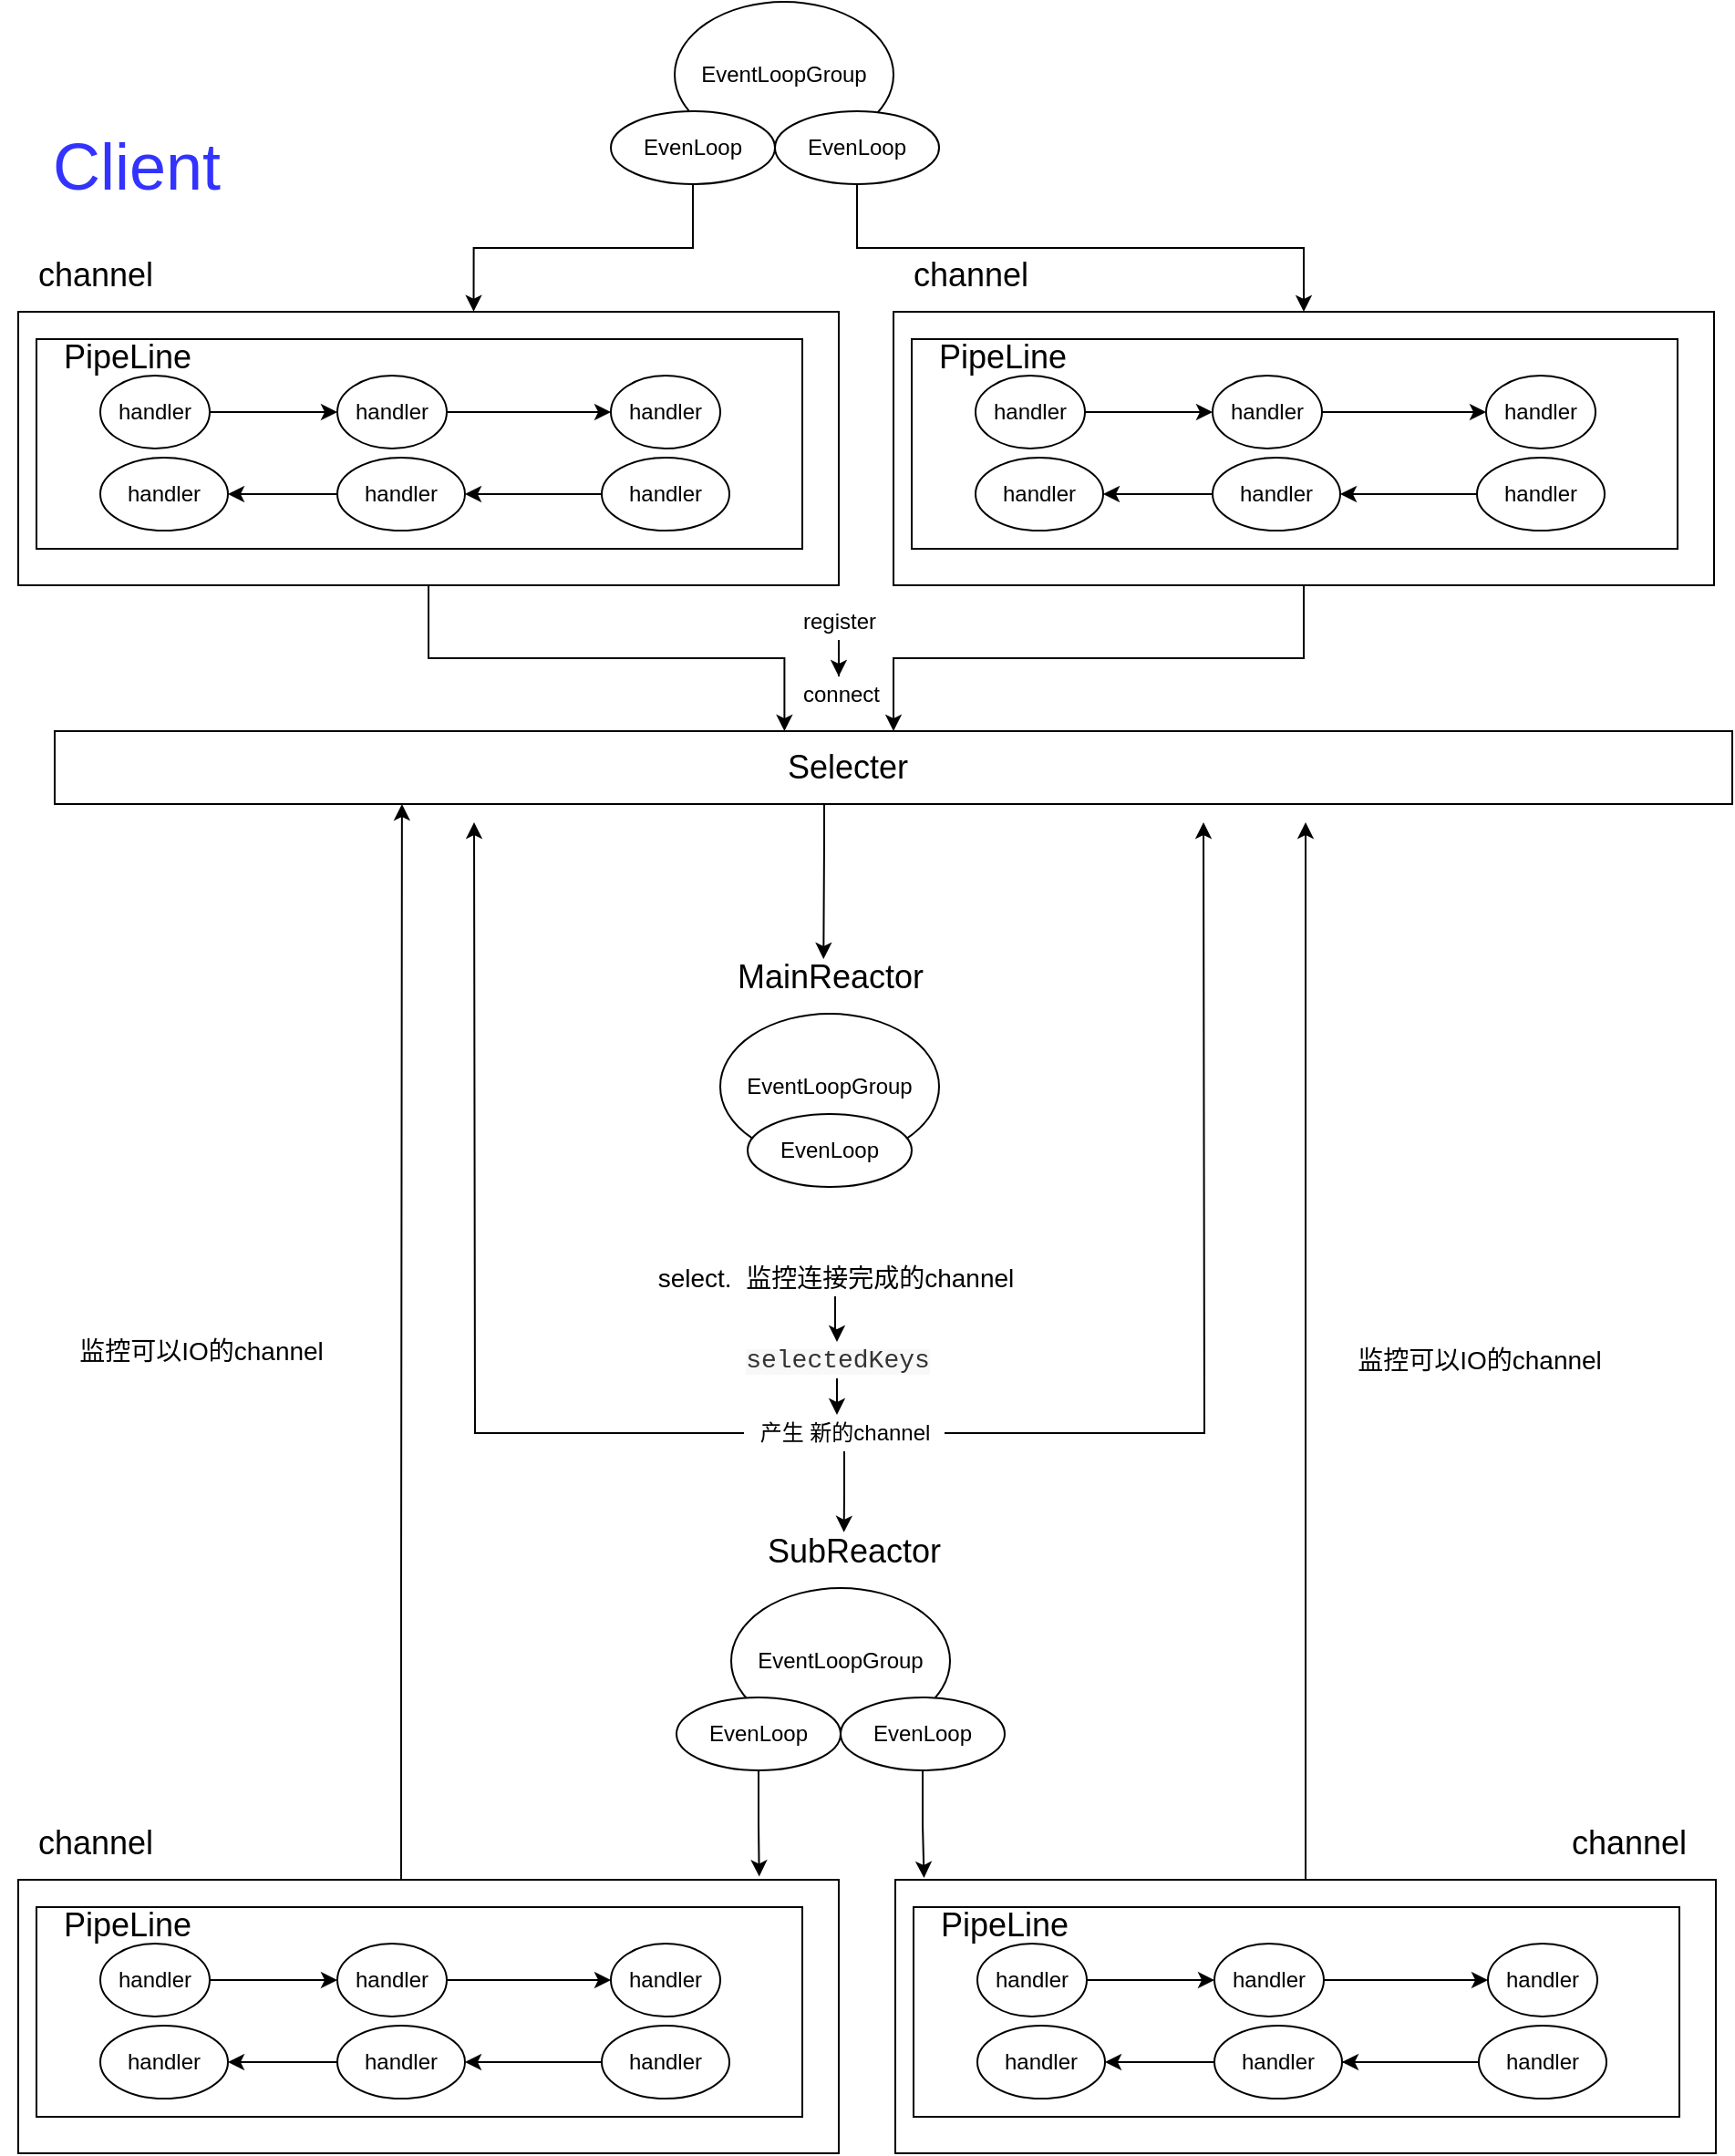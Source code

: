 <mxfile version="14.7.2" type="github">
  <diagram id="6MzOuc9nKu9rWjtDpI3t" name="Page-1">
    <mxGraphModel dx="1305" dy="825" grid="1" gridSize="10" guides="1" tooltips="1" connect="1" arrows="1" fold="1" page="1" pageScale="1" pageWidth="827" pageHeight="1169" math="0" shadow="0">
      <root>
        <mxCell id="0" />
        <mxCell id="1" parent="0" />
        <mxCell id="I30aSDcxchosgeWx6I__-58" style="edgeStyle=orthogonalEdgeStyle;rounded=0;orthogonalLoop=1;jettySize=auto;html=1;entryX=0.435;entryY=0;entryDx=0;entryDy=0;entryPerimeter=0;" parent="1" source="I30aSDcxchosgeWx6I__-1" target="I30aSDcxchosgeWx6I__-42" edge="1">
          <mxGeometry relative="1" as="geometry" />
        </mxCell>
        <mxCell id="I30aSDcxchosgeWx6I__-1" value="" style="rounded=0;whiteSpace=wrap;html=1;" parent="1" vertex="1">
          <mxGeometry x="30" y="200" width="450" height="150" as="geometry" />
        </mxCell>
        <mxCell id="I30aSDcxchosgeWx6I__-2" value="&lt;p&gt;&lt;font style=&quot;font-size: 36px&quot; color=&quot;#3333ff&quot;&gt;Client&lt;/font&gt;&lt;/p&gt;" style="text;html=1;strokeColor=none;fillColor=none;align=center;verticalAlign=middle;whiteSpace=wrap;rounded=0;" parent="1" vertex="1">
          <mxGeometry x="20" y="100" width="150" height="40" as="geometry" />
        </mxCell>
        <mxCell id="I30aSDcxchosgeWx6I__-3" value="&lt;font style=&quot;font-size: 18px&quot;&gt;channel&amp;nbsp;&lt;/font&gt;" style="text;html=1;strokeColor=none;fillColor=none;align=center;verticalAlign=middle;whiteSpace=wrap;rounded=0;" parent="1" vertex="1">
          <mxGeometry x="30" y="170" width="90" height="20" as="geometry" />
        </mxCell>
        <mxCell id="I30aSDcxchosgeWx6I__-4" value="" style="rounded=0;whiteSpace=wrap;html=1;" parent="1" vertex="1">
          <mxGeometry x="40" y="215" width="420" height="115" as="geometry" />
        </mxCell>
        <mxCell id="I30aSDcxchosgeWx6I__-5" value="EventLoopGroup" style="ellipse;whiteSpace=wrap;html=1;" parent="1" vertex="1">
          <mxGeometry x="390" y="30" width="120" height="80" as="geometry" />
        </mxCell>
        <mxCell id="I30aSDcxchosgeWx6I__-6" value="&lt;font style=&quot;font-size: 18px&quot;&gt;PipeLine&lt;/font&gt;" style="text;html=1;strokeColor=none;fillColor=none;align=center;verticalAlign=middle;whiteSpace=wrap;rounded=0;" parent="1" vertex="1">
          <mxGeometry x="70" y="215" width="40" height="20" as="geometry" />
        </mxCell>
        <mxCell id="I30aSDcxchosgeWx6I__-10" value="" style="edgeStyle=orthogonalEdgeStyle;rounded=0;orthogonalLoop=1;jettySize=auto;html=1;" parent="1" source="I30aSDcxchosgeWx6I__-8" target="I30aSDcxchosgeWx6I__-9" edge="1">
          <mxGeometry relative="1" as="geometry" />
        </mxCell>
        <mxCell id="I30aSDcxchosgeWx6I__-8" value="handler" style="ellipse;whiteSpace=wrap;html=1;" parent="1" vertex="1">
          <mxGeometry x="75" y="235" width="60" height="40" as="geometry" />
        </mxCell>
        <mxCell id="I30aSDcxchosgeWx6I__-12" value="" style="edgeStyle=orthogonalEdgeStyle;rounded=0;orthogonalLoop=1;jettySize=auto;html=1;" parent="1" source="I30aSDcxchosgeWx6I__-9" target="I30aSDcxchosgeWx6I__-11" edge="1">
          <mxGeometry relative="1" as="geometry" />
        </mxCell>
        <mxCell id="I30aSDcxchosgeWx6I__-9" value="&lt;span&gt;handler&lt;/span&gt;" style="ellipse;whiteSpace=wrap;html=1;" parent="1" vertex="1">
          <mxGeometry x="205" y="235" width="60" height="40" as="geometry" />
        </mxCell>
        <mxCell id="I30aSDcxchosgeWx6I__-11" value="&lt;span&gt;handler&lt;/span&gt;" style="ellipse;whiteSpace=wrap;html=1;" parent="1" vertex="1">
          <mxGeometry x="355" y="235" width="60" height="40" as="geometry" />
        </mxCell>
        <mxCell id="I30aSDcxchosgeWx6I__-112" value="" style="edgeStyle=orthogonalEdgeStyle;rounded=0;orthogonalLoop=1;jettySize=auto;html=1;" parent="1" source="I30aSDcxchosgeWx6I__-13" target="I30aSDcxchosgeWx6I__-17" edge="1">
          <mxGeometry relative="1" as="geometry" />
        </mxCell>
        <mxCell id="I30aSDcxchosgeWx6I__-13" value="&lt;span&gt;handler&lt;/span&gt;" style="ellipse;whiteSpace=wrap;html=1;" parent="1" vertex="1">
          <mxGeometry x="350" y="280" width="70" height="40" as="geometry" />
        </mxCell>
        <mxCell id="I30aSDcxchosgeWx6I__-20" value="" style="edgeStyle=orthogonalEdgeStyle;rounded=0;orthogonalLoop=1;jettySize=auto;html=1;" parent="1" source="I30aSDcxchosgeWx6I__-17" target="I30aSDcxchosgeWx6I__-18" edge="1">
          <mxGeometry relative="1" as="geometry" />
        </mxCell>
        <mxCell id="I30aSDcxchosgeWx6I__-17" value="&lt;span&gt;handler&lt;/span&gt;" style="ellipse;whiteSpace=wrap;html=1;" parent="1" vertex="1">
          <mxGeometry x="205" y="280" width="70" height="40" as="geometry" />
        </mxCell>
        <mxCell id="I30aSDcxchosgeWx6I__-18" value="&lt;span&gt;handler&lt;/span&gt;" style="ellipse;whiteSpace=wrap;html=1;" parent="1" vertex="1">
          <mxGeometry x="75" y="280" width="70" height="40" as="geometry" />
        </mxCell>
        <mxCell id="I30aSDcxchosgeWx6I__-59" style="edgeStyle=orthogonalEdgeStyle;rounded=0;orthogonalLoop=1;jettySize=auto;html=1;" parent="1" source="I30aSDcxchosgeWx6I__-22" target="I30aSDcxchosgeWx6I__-42" edge="1">
          <mxGeometry relative="1" as="geometry" />
        </mxCell>
        <mxCell id="I30aSDcxchosgeWx6I__-22" value="" style="rounded=0;whiteSpace=wrap;html=1;" parent="1" vertex="1">
          <mxGeometry x="510" y="200" width="450" height="150" as="geometry" />
        </mxCell>
        <mxCell id="I30aSDcxchosgeWx6I__-23" value="&lt;font style=&quot;font-size: 18px&quot;&gt;channel&amp;nbsp;&lt;/font&gt;" style="text;html=1;strokeColor=none;fillColor=none;align=center;verticalAlign=middle;whiteSpace=wrap;rounded=0;" parent="1" vertex="1">
          <mxGeometry x="510" y="170" width="90" height="20" as="geometry" />
        </mxCell>
        <mxCell id="I30aSDcxchosgeWx6I__-24" value="" style="rounded=0;whiteSpace=wrap;html=1;" parent="1" vertex="1">
          <mxGeometry x="520" y="215" width="420" height="115" as="geometry" />
        </mxCell>
        <mxCell id="I30aSDcxchosgeWx6I__-25" value="&lt;font style=&quot;font-size: 18px&quot;&gt;PipeLine&lt;/font&gt;" style="text;html=1;strokeColor=none;fillColor=none;align=center;verticalAlign=middle;whiteSpace=wrap;rounded=0;" parent="1" vertex="1">
          <mxGeometry x="550" y="215" width="40" height="20" as="geometry" />
        </mxCell>
        <mxCell id="I30aSDcxchosgeWx6I__-26" value="" style="edgeStyle=orthogonalEdgeStyle;rounded=0;orthogonalLoop=1;jettySize=auto;html=1;" parent="1" source="I30aSDcxchosgeWx6I__-27" target="I30aSDcxchosgeWx6I__-29" edge="1">
          <mxGeometry relative="1" as="geometry" />
        </mxCell>
        <mxCell id="I30aSDcxchosgeWx6I__-27" value="handler" style="ellipse;whiteSpace=wrap;html=1;" parent="1" vertex="1">
          <mxGeometry x="555" y="235" width="60" height="40" as="geometry" />
        </mxCell>
        <mxCell id="I30aSDcxchosgeWx6I__-28" value="" style="edgeStyle=orthogonalEdgeStyle;rounded=0;orthogonalLoop=1;jettySize=auto;html=1;" parent="1" source="I30aSDcxchosgeWx6I__-29" target="I30aSDcxchosgeWx6I__-30" edge="1">
          <mxGeometry relative="1" as="geometry" />
        </mxCell>
        <mxCell id="I30aSDcxchosgeWx6I__-29" value="&lt;span&gt;handler&lt;/span&gt;" style="ellipse;whiteSpace=wrap;html=1;" parent="1" vertex="1">
          <mxGeometry x="685" y="235" width="60" height="40" as="geometry" />
        </mxCell>
        <mxCell id="I30aSDcxchosgeWx6I__-30" value="&lt;span&gt;handler&lt;/span&gt;" style="ellipse;whiteSpace=wrap;html=1;" parent="1" vertex="1">
          <mxGeometry x="835" y="235" width="60" height="40" as="geometry" />
        </mxCell>
        <mxCell id="I30aSDcxchosgeWx6I__-114" value="" style="edgeStyle=orthogonalEdgeStyle;rounded=0;orthogonalLoop=1;jettySize=auto;html=1;" parent="1" source="I30aSDcxchosgeWx6I__-32" target="I30aSDcxchosgeWx6I__-34" edge="1">
          <mxGeometry relative="1" as="geometry" />
        </mxCell>
        <mxCell id="I30aSDcxchosgeWx6I__-32" value="&lt;span&gt;handler&lt;/span&gt;" style="ellipse;whiteSpace=wrap;html=1;" parent="1" vertex="1">
          <mxGeometry x="830" y="280" width="70" height="40" as="geometry" />
        </mxCell>
        <mxCell id="I30aSDcxchosgeWx6I__-33" value="" style="edgeStyle=orthogonalEdgeStyle;rounded=0;orthogonalLoop=1;jettySize=auto;html=1;" parent="1" source="I30aSDcxchosgeWx6I__-34" target="I30aSDcxchosgeWx6I__-35" edge="1">
          <mxGeometry relative="1" as="geometry" />
        </mxCell>
        <mxCell id="I30aSDcxchosgeWx6I__-34" value="&lt;span&gt;handler&lt;/span&gt;" style="ellipse;whiteSpace=wrap;html=1;" parent="1" vertex="1">
          <mxGeometry x="685" y="280" width="70" height="40" as="geometry" />
        </mxCell>
        <mxCell id="I30aSDcxchosgeWx6I__-35" value="&lt;span&gt;handler&lt;/span&gt;" style="ellipse;whiteSpace=wrap;html=1;" parent="1" vertex="1">
          <mxGeometry x="555" y="280" width="70" height="40" as="geometry" />
        </mxCell>
        <mxCell id="I30aSDcxchosgeWx6I__-38" style="edgeStyle=orthogonalEdgeStyle;rounded=0;orthogonalLoop=1;jettySize=auto;html=1;entryX=0.555;entryY=-0.001;entryDx=0;entryDy=0;entryPerimeter=0;" parent="1" source="I30aSDcxchosgeWx6I__-36" target="I30aSDcxchosgeWx6I__-1" edge="1">
          <mxGeometry relative="1" as="geometry">
            <mxPoint x="280" y="190" as="targetPoint" />
          </mxGeometry>
        </mxCell>
        <mxCell id="I30aSDcxchosgeWx6I__-36" value="&lt;span&gt;EvenLoop&lt;/span&gt;" style="ellipse;whiteSpace=wrap;html=1;" parent="1" vertex="1">
          <mxGeometry x="355" y="90" width="90" height="40" as="geometry" />
        </mxCell>
        <mxCell id="I30aSDcxchosgeWx6I__-41" style="edgeStyle=orthogonalEdgeStyle;rounded=0;orthogonalLoop=1;jettySize=auto;html=1;entryX=0.5;entryY=0;entryDx=0;entryDy=0;" parent="1" source="I30aSDcxchosgeWx6I__-37" target="I30aSDcxchosgeWx6I__-22" edge="1">
          <mxGeometry relative="1" as="geometry" />
        </mxCell>
        <mxCell id="I30aSDcxchosgeWx6I__-37" value="EvenLoop" style="ellipse;whiteSpace=wrap;html=1;" parent="1" vertex="1">
          <mxGeometry x="445" y="90" width="90" height="40" as="geometry" />
        </mxCell>
        <mxCell id="I30aSDcxchosgeWx6I__-62" style="edgeStyle=orthogonalEdgeStyle;rounded=0;orthogonalLoop=1;jettySize=auto;html=1;entryX=0.472;entryY=0;entryDx=0;entryDy=0;entryPerimeter=0;" parent="1" source="I30aSDcxchosgeWx6I__-42" target="I30aSDcxchosgeWx6I__-54" edge="1">
          <mxGeometry relative="1" as="geometry">
            <Array as="points">
              <mxPoint x="472" y="490" />
              <mxPoint x="472" y="490" />
            </Array>
          </mxGeometry>
        </mxCell>
        <mxCell id="I30aSDcxchosgeWx6I__-42" value="&lt;font style=&quot;font-size: 18px&quot;&gt;Selecter&amp;nbsp; &amp;nbsp; &amp;nbsp; &amp;nbsp; &amp;nbsp;&amp;nbsp;&lt;/font&gt;" style="rounded=0;whiteSpace=wrap;html=1;align=center;" parent="1" vertex="1">
          <mxGeometry x="50" y="430" width="920" height="40" as="geometry" />
        </mxCell>
        <mxCell id="I30aSDcxchosgeWx6I__-45" value="EventLoopGroup" style="ellipse;whiteSpace=wrap;html=1;" parent="1" vertex="1">
          <mxGeometry x="415" y="585" width="120" height="80" as="geometry" />
        </mxCell>
        <mxCell id="I30aSDcxchosgeWx6I__-47" value="EvenLoop" style="ellipse;whiteSpace=wrap;html=1;" parent="1" vertex="1">
          <mxGeometry x="430" y="640" width="90" height="40" as="geometry" />
        </mxCell>
        <mxCell id="I30aSDcxchosgeWx6I__-51" value="EventLoopGroup" style="ellipse;whiteSpace=wrap;html=1;" parent="1" vertex="1">
          <mxGeometry x="421" y="900" width="120" height="80" as="geometry" />
        </mxCell>
        <mxCell id="I30aSDcxchosgeWx6I__-105" style="edgeStyle=orthogonalEdgeStyle;rounded=0;orthogonalLoop=1;jettySize=auto;html=1;entryX=0.903;entryY=-0.012;entryDx=0;entryDy=0;entryPerimeter=0;" parent="1" source="I30aSDcxchosgeWx6I__-52" target="I30aSDcxchosgeWx6I__-77" edge="1">
          <mxGeometry relative="1" as="geometry" />
        </mxCell>
        <mxCell id="I30aSDcxchosgeWx6I__-52" value="&lt;span&gt;EvenLoop&lt;/span&gt;" style="ellipse;whiteSpace=wrap;html=1;" parent="1" vertex="1">
          <mxGeometry x="391" y="960" width="90" height="40" as="geometry" />
        </mxCell>
        <mxCell id="I30aSDcxchosgeWx6I__-106" style="edgeStyle=orthogonalEdgeStyle;rounded=0;orthogonalLoop=1;jettySize=auto;html=1;entryX=0.035;entryY=-0.007;entryDx=0;entryDy=0;entryPerimeter=0;" parent="1" source="I30aSDcxchosgeWx6I__-53" target="I30aSDcxchosgeWx6I__-91" edge="1">
          <mxGeometry relative="1" as="geometry" />
        </mxCell>
        <mxCell id="I30aSDcxchosgeWx6I__-53" value="EvenLoop" style="ellipse;whiteSpace=wrap;html=1;" parent="1" vertex="1">
          <mxGeometry x="481" y="960" width="90" height="40" as="geometry" />
        </mxCell>
        <mxCell id="I30aSDcxchosgeWx6I__-54" value="&lt;font style=&quot;font-size: 18px&quot;&gt;MainReactor&lt;/font&gt;" style="text;html=1;align=center;verticalAlign=middle;resizable=0;points=[];autosize=1;strokeColor=none;" parent="1" vertex="1">
          <mxGeometry x="415" y="555" width="120" height="20" as="geometry" />
        </mxCell>
        <mxCell id="I30aSDcxchosgeWx6I__-55" value="&lt;font style=&quot;font-size: 18px&quot;&gt;SubReactor&lt;/font&gt;" style="text;html=1;align=center;verticalAlign=middle;resizable=0;points=[];autosize=1;strokeColor=none;" parent="1" vertex="1">
          <mxGeometry x="433" y="870" width="110" height="20" as="geometry" />
        </mxCell>
        <mxCell id="I30aSDcxchosgeWx6I__-60" value="connect" style="text;html=1;align=center;verticalAlign=middle;resizable=0;points=[];autosize=1;strokeColor=none;" parent="1" vertex="1">
          <mxGeometry x="451" y="400" width="60" height="20" as="geometry" />
        </mxCell>
        <mxCell id="I30aSDcxchosgeWx6I__-71" style="edgeStyle=orthogonalEdgeStyle;rounded=0;orthogonalLoop=1;jettySize=auto;html=1;entryX=0.471;entryY=-0.01;entryDx=0;entryDy=0;entryPerimeter=0;" parent="1" source="I30aSDcxchosgeWx6I__-64" target="I30aSDcxchosgeWx6I__-68" edge="1">
          <mxGeometry relative="1" as="geometry" />
        </mxCell>
        <mxCell id="I30aSDcxchosgeWx6I__-64" value="&lt;span style=&quot;color: rgb(51 , 51 , 51) ; font-family: &amp;#34;menlo&amp;#34; , &amp;#34;monaco&amp;#34; , &amp;#34;consolas&amp;#34; , &amp;#34;courier new&amp;#34; , monospace ; background-color: rgb(248 , 248 , 248)&quot;&gt;&lt;font style=&quot;font-size: 14px&quot;&gt;selectedKeys&lt;/font&gt;&lt;/span&gt;" style="text;html=1;align=center;verticalAlign=middle;resizable=0;points=[];autosize=1;strokeColor=none;" parent="1" vertex="1">
          <mxGeometry x="424" y="765" width="110" height="20" as="geometry" />
        </mxCell>
        <mxCell id="I30aSDcxchosgeWx6I__-69" style="edgeStyle=orthogonalEdgeStyle;rounded=0;orthogonalLoop=1;jettySize=auto;html=1;" parent="1" source="I30aSDcxchosgeWx6I__-67" target="I30aSDcxchosgeWx6I__-64" edge="1">
          <mxGeometry relative="1" as="geometry">
            <Array as="points">
              <mxPoint x="478" y="760" />
              <mxPoint x="479" y="760" />
            </Array>
          </mxGeometry>
        </mxCell>
        <mxCell id="I30aSDcxchosgeWx6I__-67" value="&lt;font style=&quot;font-size: 14px&quot;&gt;select. &amp;nbsp;监控连接完成的channel&lt;/font&gt;" style="text;html=1;align=center;verticalAlign=middle;resizable=0;points=[];autosize=1;strokeColor=none;" parent="1" vertex="1">
          <mxGeometry x="373" y="720" width="210" height="20" as="geometry" />
        </mxCell>
        <mxCell id="I30aSDcxchosgeWx6I__-76" style="edgeStyle=orthogonalEdgeStyle;rounded=0;orthogonalLoop=1;jettySize=auto;html=1;entryX=0.453;entryY=-0.03;entryDx=0;entryDy=0;entryPerimeter=0;" parent="1" source="I30aSDcxchosgeWx6I__-68" target="I30aSDcxchosgeWx6I__-55" edge="1">
          <mxGeometry relative="1" as="geometry" />
        </mxCell>
        <mxCell id="I30aSDcxchosgeWx6I__-107" style="edgeStyle=orthogonalEdgeStyle;rounded=0;orthogonalLoop=1;jettySize=auto;html=1;" parent="1" source="I30aSDcxchosgeWx6I__-68" edge="1">
          <mxGeometry relative="1" as="geometry">
            <mxPoint x="680" y="480" as="targetPoint" />
          </mxGeometry>
        </mxCell>
        <mxCell id="I30aSDcxchosgeWx6I__-109" style="edgeStyle=orthogonalEdgeStyle;rounded=0;orthogonalLoop=1;jettySize=auto;html=1;" parent="1" source="I30aSDcxchosgeWx6I__-68" edge="1">
          <mxGeometry relative="1" as="geometry">
            <mxPoint x="280" y="480" as="targetPoint" />
          </mxGeometry>
        </mxCell>
        <mxCell id="I30aSDcxchosgeWx6I__-68" value="产生 新的channel" style="text;html=1;align=center;verticalAlign=middle;resizable=0;points=[];autosize=1;strokeColor=none;" parent="1" vertex="1">
          <mxGeometry x="428" y="805" width="110" height="20" as="geometry" />
        </mxCell>
        <mxCell id="I30aSDcxchosgeWx6I__-73" style="edgeStyle=orthogonalEdgeStyle;rounded=0;orthogonalLoop=1;jettySize=auto;html=1;entryX=0.483;entryY=0;entryDx=0;entryDy=0;entryPerimeter=0;" parent="1" source="I30aSDcxchosgeWx6I__-72" target="I30aSDcxchosgeWx6I__-60" edge="1">
          <mxGeometry relative="1" as="geometry" />
        </mxCell>
        <mxCell id="I30aSDcxchosgeWx6I__-72" value="register" style="text;html=1;align=center;verticalAlign=middle;resizable=0;points=[];autosize=1;strokeColor=none;" parent="1" vertex="1">
          <mxGeometry x="450" y="360" width="60" height="20" as="geometry" />
        </mxCell>
        <mxCell id="s12Jwls75VogBi4UchPk-1" style="edgeStyle=orthogonalEdgeStyle;rounded=0;orthogonalLoop=1;jettySize=auto;html=1;entryX=0.207;entryY=1;entryDx=0;entryDy=0;entryPerimeter=0;" edge="1" parent="1" source="I30aSDcxchosgeWx6I__-77" target="I30aSDcxchosgeWx6I__-42">
          <mxGeometry relative="1" as="geometry">
            <Array as="points">
              <mxPoint x="240" y="900" />
              <mxPoint x="240" y="900" />
            </Array>
          </mxGeometry>
        </mxCell>
        <mxCell id="I30aSDcxchosgeWx6I__-77" value="" style="rounded=0;whiteSpace=wrap;html=1;" parent="1" vertex="1">
          <mxGeometry x="30" y="1060" width="450" height="150" as="geometry" />
        </mxCell>
        <mxCell id="I30aSDcxchosgeWx6I__-78" value="&lt;font style=&quot;font-size: 18px&quot;&gt;channel&amp;nbsp;&lt;/font&gt;" style="text;html=1;strokeColor=none;fillColor=none;align=center;verticalAlign=middle;whiteSpace=wrap;rounded=0;" parent="1" vertex="1">
          <mxGeometry x="30" y="1030" width="90" height="20" as="geometry" />
        </mxCell>
        <mxCell id="I30aSDcxchosgeWx6I__-79" value="" style="rounded=0;whiteSpace=wrap;html=1;" parent="1" vertex="1">
          <mxGeometry x="40" y="1075" width="420" height="115" as="geometry" />
        </mxCell>
        <mxCell id="I30aSDcxchosgeWx6I__-80" value="&lt;font style=&quot;font-size: 18px&quot;&gt;PipeLine&lt;/font&gt;" style="text;html=1;strokeColor=none;fillColor=none;align=center;verticalAlign=middle;whiteSpace=wrap;rounded=0;" parent="1" vertex="1">
          <mxGeometry x="70" y="1075" width="40" height="20" as="geometry" />
        </mxCell>
        <mxCell id="I30aSDcxchosgeWx6I__-81" value="" style="edgeStyle=orthogonalEdgeStyle;rounded=0;orthogonalLoop=1;jettySize=auto;html=1;" parent="1" source="I30aSDcxchosgeWx6I__-82" target="I30aSDcxchosgeWx6I__-84" edge="1">
          <mxGeometry relative="1" as="geometry" />
        </mxCell>
        <mxCell id="I30aSDcxchosgeWx6I__-82" value="handler" style="ellipse;whiteSpace=wrap;html=1;" parent="1" vertex="1">
          <mxGeometry x="75" y="1095" width="60" height="40" as="geometry" />
        </mxCell>
        <mxCell id="I30aSDcxchosgeWx6I__-83" value="" style="edgeStyle=orthogonalEdgeStyle;rounded=0;orthogonalLoop=1;jettySize=auto;html=1;" parent="1" source="I30aSDcxchosgeWx6I__-84" target="I30aSDcxchosgeWx6I__-85" edge="1">
          <mxGeometry relative="1" as="geometry" />
        </mxCell>
        <mxCell id="I30aSDcxchosgeWx6I__-84" value="&lt;span&gt;handler&lt;/span&gt;" style="ellipse;whiteSpace=wrap;html=1;" parent="1" vertex="1">
          <mxGeometry x="205" y="1095" width="60" height="40" as="geometry" />
        </mxCell>
        <mxCell id="I30aSDcxchosgeWx6I__-85" value="&lt;span&gt;handler&lt;/span&gt;" style="ellipse;whiteSpace=wrap;html=1;" parent="1" vertex="1">
          <mxGeometry x="355" y="1095" width="60" height="40" as="geometry" />
        </mxCell>
        <mxCell id="I30aSDcxchosgeWx6I__-115" value="" style="edgeStyle=orthogonalEdgeStyle;rounded=0;orthogonalLoop=1;jettySize=auto;html=1;" parent="1" source="I30aSDcxchosgeWx6I__-87" target="I30aSDcxchosgeWx6I__-89" edge="1">
          <mxGeometry relative="1" as="geometry" />
        </mxCell>
        <mxCell id="I30aSDcxchosgeWx6I__-87" value="&lt;span&gt;handler&lt;/span&gt;" style="ellipse;whiteSpace=wrap;html=1;" parent="1" vertex="1">
          <mxGeometry x="350" y="1140" width="70" height="40" as="geometry" />
        </mxCell>
        <mxCell id="I30aSDcxchosgeWx6I__-88" value="" style="edgeStyle=orthogonalEdgeStyle;rounded=0;orthogonalLoop=1;jettySize=auto;html=1;" parent="1" source="I30aSDcxchosgeWx6I__-89" target="I30aSDcxchosgeWx6I__-90" edge="1">
          <mxGeometry relative="1" as="geometry" />
        </mxCell>
        <mxCell id="I30aSDcxchosgeWx6I__-89" value="&lt;span&gt;handler&lt;/span&gt;" style="ellipse;whiteSpace=wrap;html=1;" parent="1" vertex="1">
          <mxGeometry x="205" y="1140" width="70" height="40" as="geometry" />
        </mxCell>
        <mxCell id="I30aSDcxchosgeWx6I__-90" value="&lt;span&gt;handler&lt;/span&gt;" style="ellipse;whiteSpace=wrap;html=1;" parent="1" vertex="1">
          <mxGeometry x="75" y="1140" width="70" height="40" as="geometry" />
        </mxCell>
        <mxCell id="s12Jwls75VogBi4UchPk-3" style="edgeStyle=orthogonalEdgeStyle;rounded=0;orthogonalLoop=1;jettySize=auto;html=1;" edge="1" parent="1" source="I30aSDcxchosgeWx6I__-91">
          <mxGeometry relative="1" as="geometry">
            <mxPoint x="736.0" y="480" as="targetPoint" />
          </mxGeometry>
        </mxCell>
        <mxCell id="I30aSDcxchosgeWx6I__-91" value="" style="rounded=0;whiteSpace=wrap;html=1;" parent="1" vertex="1">
          <mxGeometry x="511" y="1060" width="450" height="150" as="geometry" />
        </mxCell>
        <mxCell id="I30aSDcxchosgeWx6I__-92" value="&lt;font style=&quot;font-size: 18px&quot;&gt;channel&amp;nbsp;&lt;/font&gt;" style="text;html=1;strokeColor=none;fillColor=none;align=center;verticalAlign=middle;whiteSpace=wrap;rounded=0;" parent="1" vertex="1">
          <mxGeometry x="871" y="1030" width="90" height="20" as="geometry" />
        </mxCell>
        <mxCell id="I30aSDcxchosgeWx6I__-93" value="" style="rounded=0;whiteSpace=wrap;html=1;" parent="1" vertex="1">
          <mxGeometry x="521" y="1075" width="420" height="115" as="geometry" />
        </mxCell>
        <mxCell id="I30aSDcxchosgeWx6I__-94" value="&lt;font style=&quot;font-size: 18px&quot;&gt;PipeLine&lt;/font&gt;" style="text;html=1;strokeColor=none;fillColor=none;align=center;verticalAlign=middle;whiteSpace=wrap;rounded=0;" parent="1" vertex="1">
          <mxGeometry x="551" y="1075" width="40" height="20" as="geometry" />
        </mxCell>
        <mxCell id="I30aSDcxchosgeWx6I__-95" value="" style="edgeStyle=orthogonalEdgeStyle;rounded=0;orthogonalLoop=1;jettySize=auto;html=1;" parent="1" source="I30aSDcxchosgeWx6I__-96" target="I30aSDcxchosgeWx6I__-98" edge="1">
          <mxGeometry relative="1" as="geometry" />
        </mxCell>
        <mxCell id="I30aSDcxchosgeWx6I__-96" value="handler" style="ellipse;whiteSpace=wrap;html=1;" parent="1" vertex="1">
          <mxGeometry x="556" y="1095" width="60" height="40" as="geometry" />
        </mxCell>
        <mxCell id="I30aSDcxchosgeWx6I__-97" value="" style="edgeStyle=orthogonalEdgeStyle;rounded=0;orthogonalLoop=1;jettySize=auto;html=1;" parent="1" source="I30aSDcxchosgeWx6I__-98" target="I30aSDcxchosgeWx6I__-99" edge="1">
          <mxGeometry relative="1" as="geometry" />
        </mxCell>
        <mxCell id="I30aSDcxchosgeWx6I__-98" value="&lt;span&gt;handler&lt;/span&gt;" style="ellipse;whiteSpace=wrap;html=1;" parent="1" vertex="1">
          <mxGeometry x="686" y="1095" width="60" height="40" as="geometry" />
        </mxCell>
        <mxCell id="I30aSDcxchosgeWx6I__-99" value="&lt;span&gt;handler&lt;/span&gt;" style="ellipse;whiteSpace=wrap;html=1;" parent="1" vertex="1">
          <mxGeometry x="836" y="1095" width="60" height="40" as="geometry" />
        </mxCell>
        <mxCell id="I30aSDcxchosgeWx6I__-100" style="edgeStyle=orthogonalEdgeStyle;rounded=0;orthogonalLoop=1;jettySize=auto;html=1;entryX=1;entryY=0.5;entryDx=0;entryDy=0;" parent="1" source="I30aSDcxchosgeWx6I__-101" target="I30aSDcxchosgeWx6I__-103" edge="1">
          <mxGeometry relative="1" as="geometry">
            <Array as="points">
              <mxPoint x="731" y="1160" />
              <mxPoint x="731" y="1160" />
            </Array>
          </mxGeometry>
        </mxCell>
        <mxCell id="I30aSDcxchosgeWx6I__-116" value="" style="edgeStyle=orthogonalEdgeStyle;rounded=0;orthogonalLoop=1;jettySize=auto;html=1;" parent="1" source="I30aSDcxchosgeWx6I__-101" target="I30aSDcxchosgeWx6I__-103" edge="1">
          <mxGeometry relative="1" as="geometry" />
        </mxCell>
        <mxCell id="I30aSDcxchosgeWx6I__-101" value="&lt;span&gt;handler&lt;/span&gt;" style="ellipse;whiteSpace=wrap;html=1;" parent="1" vertex="1">
          <mxGeometry x="831" y="1140" width="70" height="40" as="geometry" />
        </mxCell>
        <mxCell id="I30aSDcxchosgeWx6I__-102" value="" style="edgeStyle=orthogonalEdgeStyle;rounded=0;orthogonalLoop=1;jettySize=auto;html=1;" parent="1" source="I30aSDcxchosgeWx6I__-103" target="I30aSDcxchosgeWx6I__-104" edge="1">
          <mxGeometry relative="1" as="geometry" />
        </mxCell>
        <mxCell id="I30aSDcxchosgeWx6I__-103" value="&lt;span&gt;handler&lt;/span&gt;" style="ellipse;whiteSpace=wrap;html=1;" parent="1" vertex="1">
          <mxGeometry x="686" y="1140" width="70" height="40" as="geometry" />
        </mxCell>
        <mxCell id="I30aSDcxchosgeWx6I__-104" value="&lt;span&gt;handler&lt;/span&gt;" style="ellipse;whiteSpace=wrap;html=1;" parent="1" vertex="1">
          <mxGeometry x="556" y="1140" width="70" height="40" as="geometry" />
        </mxCell>
        <mxCell id="s12Jwls75VogBi4UchPk-4" value="&lt;font style=&quot;font-size: 14px&quot;&gt;监控可以IO的channel&lt;/font&gt;" style="text;html=1;align=center;verticalAlign=middle;resizable=0;points=[];autosize=1;strokeColor=none;" vertex="1" parent="1">
          <mxGeometry x="756" y="765" width="150" height="20" as="geometry" />
        </mxCell>
        <mxCell id="s12Jwls75VogBi4UchPk-5" value="&lt;font style=&quot;font-size: 14px&quot;&gt;监控可以IO的channel&lt;/font&gt;" style="text;html=1;align=center;verticalAlign=middle;resizable=0;points=[];autosize=1;strokeColor=none;" vertex="1" parent="1">
          <mxGeometry x="55" y="760" width="150" height="20" as="geometry" />
        </mxCell>
      </root>
    </mxGraphModel>
  </diagram>
</mxfile>

